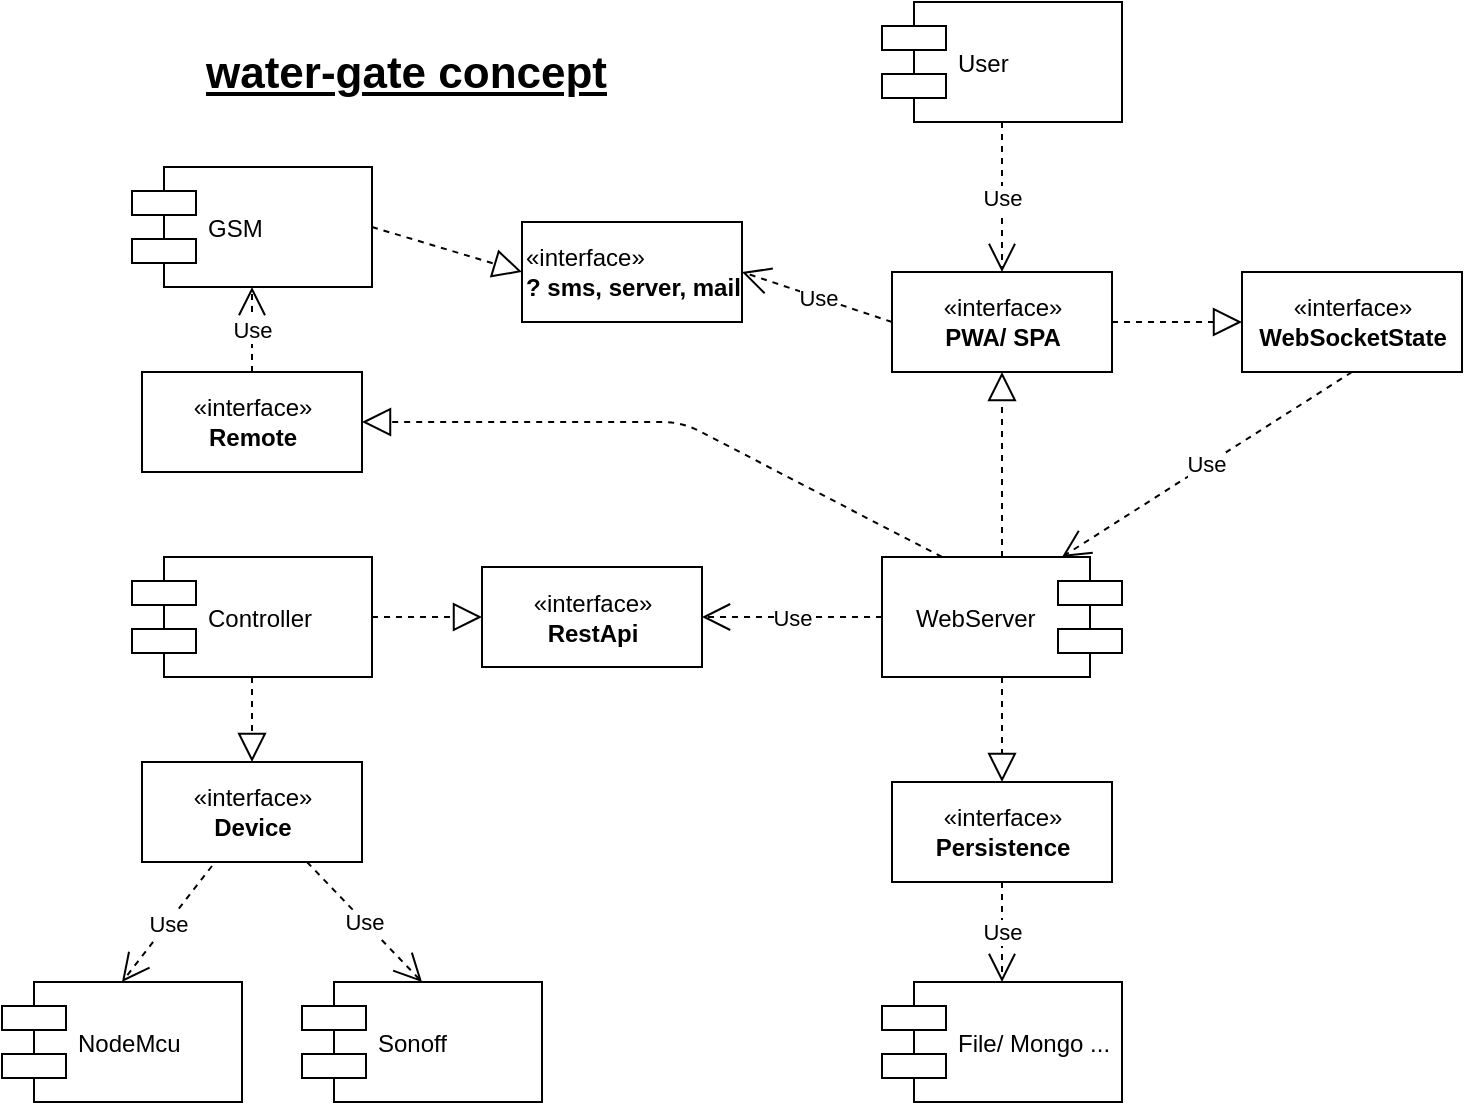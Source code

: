 <mxfile version="10.7.5" type="device"><diagram id="bUiZtHM9Bvjog4h1wMAO" name="Page-1"><mxGraphModel dx="738" dy="568" grid="1" gridSize="10" guides="1" tooltips="1" connect="1" arrows="1" fold="1" page="1" pageScale="1" pageWidth="1100" pageHeight="850" math="0" shadow="0"><root><mxCell id="0"/><mxCell id="1" parent="0"/><mxCell id="YidOh_zYQuGWFkyb3X8e-1" value="GSM" style="shape=component;align=left;spacingLeft=36;" vertex="1" parent="1"><mxGeometry x="85" y="272.5" width="120" height="60" as="geometry"/></mxCell><mxCell id="YidOh_zYQuGWFkyb3X8e-2" value="Controller" style="shape=component;align=left;spacingLeft=36;" vertex="1" parent="1"><mxGeometry x="85" y="467.5" width="120" height="60" as="geometry"/></mxCell><mxCell id="YidOh_zYQuGWFkyb3X8e-3" value="NodeMcu" style="shape=component;align=left;spacingLeft=36;" vertex="1" parent="1"><mxGeometry x="20" y="680" width="120" height="60" as="geometry"/></mxCell><mxCell id="YidOh_zYQuGWFkyb3X8e-4" value="«interface»&lt;br&gt;&lt;b&gt;Device&lt;/b&gt;" style="html=1;" vertex="1" parent="1"><mxGeometry x="90" y="570" width="110" height="50" as="geometry"/></mxCell><mxCell id="YidOh_zYQuGWFkyb3X8e-6" value="«interface»&lt;br&gt;&lt;b&gt;Remote&lt;/b&gt;&lt;br&gt;" style="html=1;" vertex="1" parent="1"><mxGeometry x="90" y="375" width="110" height="50" as="geometry"/></mxCell><mxCell id="YidOh_zYQuGWFkyb3X8e-7" value="Sonoff" style="shape=component;align=left;spacingLeft=36;" vertex="1" parent="1"><mxGeometry x="170" y="680" width="120" height="60" as="geometry"/></mxCell><mxCell id="YidOh_zYQuGWFkyb3X8e-8" value="«interface»&lt;br&gt;&lt;b&gt;RestApi&lt;/b&gt;" style="html=1;" vertex="1" parent="1"><mxGeometry x="260" y="472.5" width="110" height="50" as="geometry"/></mxCell><mxCell id="YidOh_zYQuGWFkyb3X8e-9" value="WebServer" style="shape=component;align=left;spacingLeft=15;direction=west;" vertex="1" parent="1"><mxGeometry x="460" y="467.5" width="120" height="60" as="geometry"/></mxCell><mxCell id="YidOh_zYQuGWFkyb3X8e-10" value="«interface»&lt;br&gt;&lt;b&gt;PWA/ SPA&lt;/b&gt;" style="html=1;" vertex="1" parent="1"><mxGeometry x="465" y="325" width="110" height="50" as="geometry"/></mxCell><mxCell id="YidOh_zYQuGWFkyb3X8e-11" value="User" style="shape=component;align=left;spacingLeft=36;" vertex="1" parent="1"><mxGeometry x="460" y="190" width="120" height="60" as="geometry"/></mxCell><mxCell id="YidOh_zYQuGWFkyb3X8e-12" value="«interface»&lt;br&gt;&lt;b&gt;WebSocketState&lt;/b&gt;&lt;br&gt;" style="html=1;" vertex="1" parent="1"><mxGeometry x="640" y="325" width="110" height="50" as="geometry"/></mxCell><mxCell id="YidOh_zYQuGWFkyb3X8e-13" value="«interface»&lt;br&gt;&lt;b&gt;Persistence&lt;/b&gt;" style="html=1;" vertex="1" parent="1"><mxGeometry x="465" y="580" width="110" height="50" as="geometry"/></mxCell><mxCell id="YidOh_zYQuGWFkyb3X8e-14" value="File/ Mongo ..." style="shape=component;align=left;spacingLeft=36;" vertex="1" parent="1"><mxGeometry x="460" y="680" width="120" height="60" as="geometry"/></mxCell><mxCell id="YidOh_zYQuGWFkyb3X8e-15" value="" style="endArrow=block;dashed=1;endFill=0;endSize=12;html=1;entryX=0.5;entryY=0;entryDx=0;entryDy=0;" edge="1" parent="1" source="YidOh_zYQuGWFkyb3X8e-2" target="YidOh_zYQuGWFkyb3X8e-4"><mxGeometry width="160" relative="1" as="geometry"><mxPoint x="20" y="760" as="sourcePoint"/><mxPoint x="180" y="760" as="targetPoint"/></mxGeometry></mxCell><mxCell id="YidOh_zYQuGWFkyb3X8e-16" value="" style="endArrow=block;dashed=1;endFill=0;endSize=12;html=1;exitX=0.75;exitY=1;exitDx=0;exitDy=0;entryX=1;entryY=0.5;entryDx=0;entryDy=0;" edge="1" parent="1" source="YidOh_zYQuGWFkyb3X8e-9" target="YidOh_zYQuGWFkyb3X8e-6"><mxGeometry width="160" relative="1" as="geometry"><mxPoint x="20" y="760" as="sourcePoint"/><mxPoint x="180" y="760" as="targetPoint"/><Array as="points"><mxPoint x="360" y="400"/></Array></mxGeometry></mxCell><mxCell id="YidOh_zYQuGWFkyb3X8e-17" value="Use" style="endArrow=open;endSize=12;dashed=1;html=1;exitX=0.318;exitY=1.04;exitDx=0;exitDy=0;exitPerimeter=0;entryX=0.5;entryY=0;entryDx=0;entryDy=0;" edge="1" parent="1" source="YidOh_zYQuGWFkyb3X8e-4" target="YidOh_zYQuGWFkyb3X8e-3"><mxGeometry width="160" relative="1" as="geometry"><mxPoint x="20" y="760" as="sourcePoint"/><mxPoint x="180" y="760" as="targetPoint"/></mxGeometry></mxCell><mxCell id="YidOh_zYQuGWFkyb3X8e-20" value="Use" style="endArrow=open;endSize=12;dashed=1;html=1;exitX=0.75;exitY=1;exitDx=0;exitDy=0;entryX=0.5;entryY=0;entryDx=0;entryDy=0;" edge="1" parent="1" source="YidOh_zYQuGWFkyb3X8e-4" target="YidOh_zYQuGWFkyb3X8e-7"><mxGeometry width="160" relative="1" as="geometry"><mxPoint x="20" y="760" as="sourcePoint"/><mxPoint x="180" y="760" as="targetPoint"/></mxGeometry></mxCell><mxCell id="YidOh_zYQuGWFkyb3X8e-22" value="Use" style="endArrow=open;endSize=12;dashed=1;html=1;exitX=0.5;exitY=0;exitDx=0;exitDy=0;entryX=0.5;entryY=1;entryDx=0;entryDy=0;" edge="1" parent="1" source="YidOh_zYQuGWFkyb3X8e-6" target="YidOh_zYQuGWFkyb3X8e-1"><mxGeometry width="160" relative="1" as="geometry"><mxPoint x="20" y="760" as="sourcePoint"/><mxPoint x="180" y="760" as="targetPoint"/></mxGeometry></mxCell><mxCell id="YidOh_zYQuGWFkyb3X8e-23" value="" style="endArrow=block;dashed=1;endFill=0;endSize=12;html=1;exitX=1;exitY=0.5;exitDx=0;exitDy=0;entryX=0;entryY=0.5;entryDx=0;entryDy=0;" edge="1" parent="1" source="YidOh_zYQuGWFkyb3X8e-2" target="YidOh_zYQuGWFkyb3X8e-8"><mxGeometry width="160" relative="1" as="geometry"><mxPoint x="20" y="760" as="sourcePoint"/><mxPoint x="180" y="760" as="targetPoint"/></mxGeometry></mxCell><mxCell id="YidOh_zYQuGWFkyb3X8e-24" value="Use" style="endArrow=open;endSize=12;dashed=1;html=1;exitX=1;exitY=0.5;exitDx=0;exitDy=0;entryX=1;entryY=0.5;entryDx=0;entryDy=0;" edge="1" parent="1" source="YidOh_zYQuGWFkyb3X8e-9" target="YidOh_zYQuGWFkyb3X8e-8"><mxGeometry width="160" relative="1" as="geometry"><mxPoint x="20" y="760" as="sourcePoint"/><mxPoint x="180" y="760" as="targetPoint"/></mxGeometry></mxCell><mxCell id="YidOh_zYQuGWFkyb3X8e-26" value="Use" style="endArrow=open;endSize=12;dashed=1;html=1;exitX=0.5;exitY=1;exitDx=0;exitDy=0;entryX=0.5;entryY=0;entryDx=0;entryDy=0;" edge="1" parent="1" source="YidOh_zYQuGWFkyb3X8e-13" target="YidOh_zYQuGWFkyb3X8e-14"><mxGeometry width="160" relative="1" as="geometry"><mxPoint x="20" y="760" as="sourcePoint"/><mxPoint x="180" y="760" as="targetPoint"/></mxGeometry></mxCell><mxCell id="YidOh_zYQuGWFkyb3X8e-27" value="" style="endArrow=block;dashed=1;endFill=0;endSize=12;html=1;exitX=0.5;exitY=0;exitDx=0;exitDy=0;entryX=0.5;entryY=0;entryDx=0;entryDy=0;" edge="1" parent="1" source="YidOh_zYQuGWFkyb3X8e-9" target="YidOh_zYQuGWFkyb3X8e-13"><mxGeometry width="160" relative="1" as="geometry"><mxPoint x="20" y="760" as="sourcePoint"/><mxPoint x="180" y="760" as="targetPoint"/></mxGeometry></mxCell><mxCell id="YidOh_zYQuGWFkyb3X8e-28" value="" style="endArrow=block;dashed=1;endFill=0;endSize=12;html=1;exitX=0.5;exitY=1;exitDx=0;exitDy=0;entryX=0.5;entryY=1;entryDx=0;entryDy=0;" edge="1" parent="1" source="YidOh_zYQuGWFkyb3X8e-9" target="YidOh_zYQuGWFkyb3X8e-10"><mxGeometry width="160" relative="1" as="geometry"><mxPoint x="20" y="760" as="sourcePoint"/><mxPoint x="470" y="430" as="targetPoint"/></mxGeometry></mxCell><mxCell id="YidOh_zYQuGWFkyb3X8e-29" value="Use" style="endArrow=open;endSize=12;dashed=1;html=1;exitX=0.5;exitY=1;exitDx=0;exitDy=0;entryX=0.5;entryY=0;entryDx=0;entryDy=0;" edge="1" parent="1" source="YidOh_zYQuGWFkyb3X8e-11" target="YidOh_zYQuGWFkyb3X8e-10"><mxGeometry width="160" relative="1" as="geometry"><mxPoint x="20" y="760" as="sourcePoint"/><mxPoint x="180" y="760" as="targetPoint"/></mxGeometry></mxCell><mxCell id="YidOh_zYQuGWFkyb3X8e-30" value="" style="endArrow=block;dashed=1;endFill=0;endSize=12;html=1;exitX=1;exitY=0.5;exitDx=0;exitDy=0;entryX=0;entryY=0.5;entryDx=0;entryDy=0;" edge="1" parent="1" source="YidOh_zYQuGWFkyb3X8e-10" target="YidOh_zYQuGWFkyb3X8e-12"><mxGeometry width="160" relative="1" as="geometry"><mxPoint x="310" y="760" as="sourcePoint"/><mxPoint x="470" y="760" as="targetPoint"/></mxGeometry></mxCell><mxCell id="YidOh_zYQuGWFkyb3X8e-31" value="Use" style="endArrow=open;endSize=12;dashed=1;html=1;exitX=0.5;exitY=1;exitDx=0;exitDy=0;entryX=0.25;entryY=1;entryDx=0;entryDy=0;" edge="1" parent="1" source="YidOh_zYQuGWFkyb3X8e-12" target="YidOh_zYQuGWFkyb3X8e-9"><mxGeometry width="160" relative="1" as="geometry"><mxPoint x="670" y="440" as="sourcePoint"/><mxPoint x="830" y="440" as="targetPoint"/></mxGeometry></mxCell><mxCell id="YidOh_zYQuGWFkyb3X8e-32" value="«interface»&lt;br&gt;&lt;b&gt;? sms, server, mail&lt;/b&gt;" style="html=1;align=left;" vertex="1" parent="1"><mxGeometry x="280" y="300" width="110" height="50" as="geometry"/></mxCell><mxCell id="YidOh_zYQuGWFkyb3X8e-33" value="" style="endArrow=block;dashed=1;endFill=0;endSize=12;html=1;exitX=1;exitY=0.5;exitDx=0;exitDy=0;entryX=0;entryY=0.5;entryDx=0;entryDy=0;" edge="1" parent="1" source="YidOh_zYQuGWFkyb3X8e-1" target="YidOh_zYQuGWFkyb3X8e-32"><mxGeometry width="160" relative="1" as="geometry"><mxPoint x="20" y="760" as="sourcePoint"/><mxPoint x="180" y="760" as="targetPoint"/></mxGeometry></mxCell><mxCell id="YidOh_zYQuGWFkyb3X8e-34" value="Use" style="endArrow=open;endSize=12;dashed=1;html=1;exitX=0;exitY=0.5;exitDx=0;exitDy=0;entryX=1;entryY=0.5;entryDx=0;entryDy=0;" edge="1" parent="1" source="YidOh_zYQuGWFkyb3X8e-10" target="YidOh_zYQuGWFkyb3X8e-32"><mxGeometry width="160" relative="1" as="geometry"><mxPoint x="20" y="760" as="sourcePoint"/><mxPoint x="180" y="760" as="targetPoint"/></mxGeometry></mxCell><mxCell id="YidOh_zYQuGWFkyb3X8e-35" value="&lt;font style=&quot;font-size: 22px&quot;&gt;&lt;b&gt;&lt;u&gt;water-gate concept&lt;/u&gt;&lt;/b&gt;&lt;/font&gt;" style="text;html=1;resizable=0;points=[];autosize=1;align=left;verticalAlign=top;spacingTop=-4;" vertex="1" parent="1"><mxGeometry x="120" y="210" width="220" height="20" as="geometry"/></mxCell></root></mxGraphModel></diagram></mxfile>